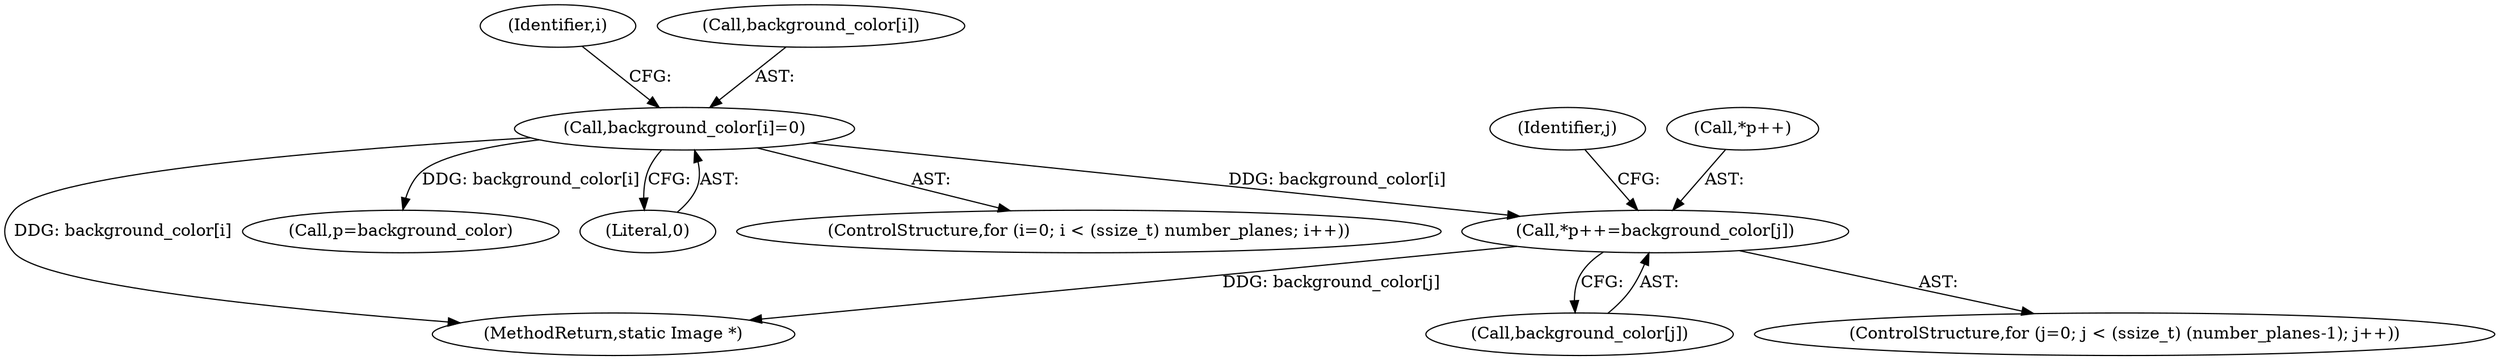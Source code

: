 digraph "0_ImageMagick_2ad6d33493750a28a5a655d319a8e0b16c392de1@array" {
"1000738" [label="(Call,*p++=background_color[j])"];
"1000354" [label="(Call,background_color[i]=0)"];
"1000353" [label="(Identifier,i)"];
"1000343" [label="(ControlStructure,for (i=0; i < (ssize_t) number_planes; i++))"];
"1000725" [label="(ControlStructure,for (j=0; j < (ssize_t) (number_planes-1); j++))"];
"1000355" [label="(Call,background_color[i])"];
"1000738" [label="(Call,*p++=background_color[j])"];
"1001955" [label="(MethodReturn,static Image *)"];
"1000365" [label="(Call,p=background_color)"];
"1000742" [label="(Call,background_color[j])"];
"1000737" [label="(Identifier,j)"];
"1000739" [label="(Call,*p++)"];
"1000358" [label="(Literal,0)"];
"1000354" [label="(Call,background_color[i]=0)"];
"1000738" -> "1000725"  [label="AST: "];
"1000738" -> "1000742"  [label="CFG: "];
"1000739" -> "1000738"  [label="AST: "];
"1000742" -> "1000738"  [label="AST: "];
"1000737" -> "1000738"  [label="CFG: "];
"1000738" -> "1001955"  [label="DDG: background_color[j]"];
"1000354" -> "1000738"  [label="DDG: background_color[i]"];
"1000354" -> "1000343"  [label="AST: "];
"1000354" -> "1000358"  [label="CFG: "];
"1000355" -> "1000354"  [label="AST: "];
"1000358" -> "1000354"  [label="AST: "];
"1000353" -> "1000354"  [label="CFG: "];
"1000354" -> "1001955"  [label="DDG: background_color[i]"];
"1000354" -> "1000365"  [label="DDG: background_color[i]"];
}
